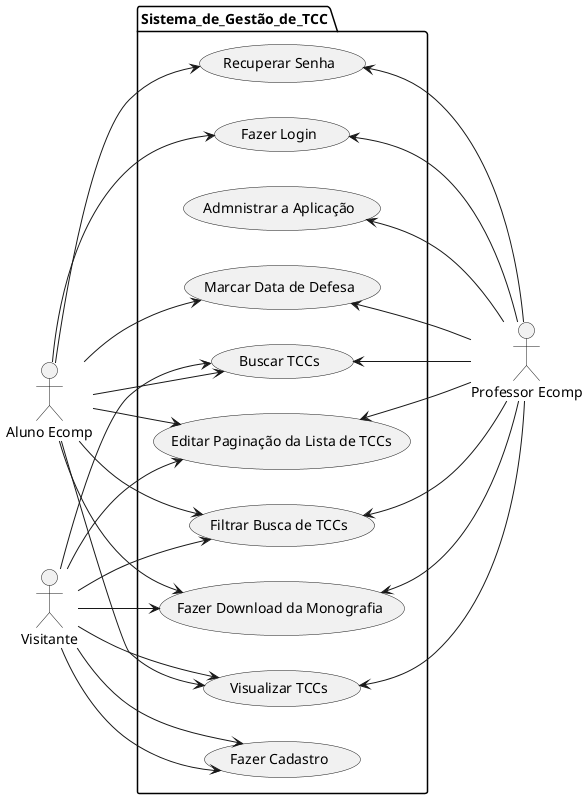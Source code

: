 @startuml casosdeuso
left to right direction

"Professor Ecomp" as Prof
"Aluno Ecomp" as Aluno
"Visitante" as Visit

package Sistema_de_Gestão_de_TCC {
"Visualizar TCCs" as (Visualizar)
"Buscar TCCs" as (Buscar)
"Filtrar Busca de TCCs" as (Filtrar)
"Fazer Download da Monografia" as (Download)
"Fazer Login" as (Login)
"Editar Paginação da Lista de TCCs" as (Paginar)
"Recuperar Senha" as (Senha)
"Fazer Cadastro" as (Cadastro)
"Marcar Data de Defesa" as (Data)
"Admnistrar a Aplicação" as (Adm)
}
:Prof: -up-> (Buscar)
:Prof: -up-> (Visualizar)
:Prof: -up-> (Download)
:Prof: -up-> (Filtrar)
:Prof: -up-> (Paginar)
:Prof: -up-> (Login)
:Prof: -up-> (Senha)
:Prof: -up-> (Data)
:Prof: -up-> (Adm)

:Visit: --> (Visualizar)
:Aluno: --> (Visualizar)


:Visit: --> (Buscar)
:Aluno: --> (Buscar)

:Visit: --> (Download)
:Aluno: --> (Download)

:Visit: --> (Filtrar)
:Aluno: --> (Filtrar)

:Visit: --> (Paginar)
:Aluno: --> (Paginar)

:Visit: --> (Cadastro)

:Aluno: --> (Login)
:Aluno: --> (Senha)

:Aluno: --> (Data)

:Visit: --> (Cadastro)
@enduml